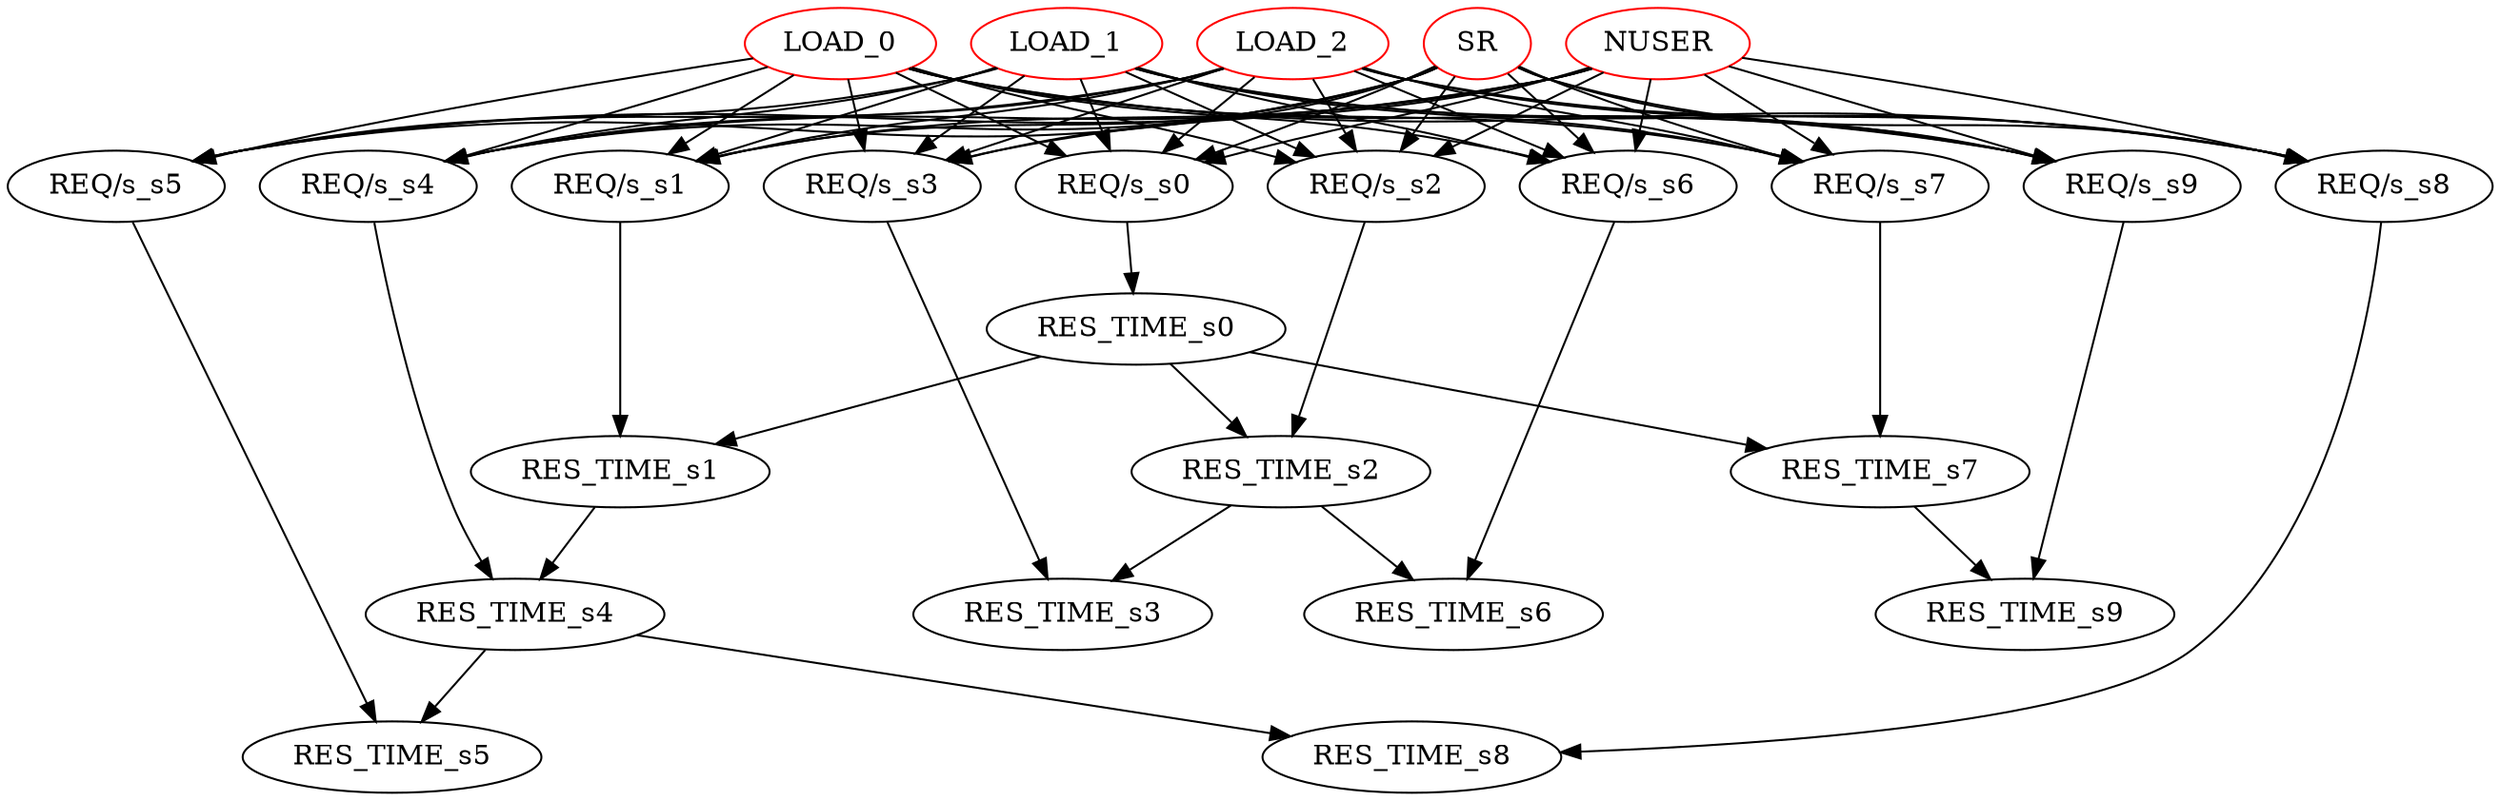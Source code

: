 strict digraph "" {
	NUSER	[color=red];
	"REQ/s_s0"	[color=black];
	NUSER -> "REQ/s_s0";
	"REQ/s_s1"	[color=black];
	NUSER -> "REQ/s_s1";
	"REQ/s_s2"	[color=black];
	NUSER -> "REQ/s_s2";
	"REQ/s_s3"	[color=black];
	NUSER -> "REQ/s_s3";
	"REQ/s_s4"	[color=black];
	NUSER -> "REQ/s_s4";
	"REQ/s_s5"	[color=black];
	NUSER -> "REQ/s_s5";
	"REQ/s_s6"	[color=black];
	NUSER -> "REQ/s_s6";
	"REQ/s_s7"	[color=black];
	NUSER -> "REQ/s_s7";
	"REQ/s_s8"	[color=black];
	NUSER -> "REQ/s_s8";
	"REQ/s_s9"	[color=black];
	NUSER -> "REQ/s_s9";
	LOAD_0	[color=red];
	LOAD_0 -> "REQ/s_s0";
	LOAD_0 -> "REQ/s_s1";
	LOAD_0 -> "REQ/s_s2";
	LOAD_0 -> "REQ/s_s3";
	LOAD_0 -> "REQ/s_s4";
	LOAD_0 -> "REQ/s_s5";
	LOAD_0 -> "REQ/s_s6";
	LOAD_0 -> "REQ/s_s7";
	LOAD_0 -> "REQ/s_s8";
	LOAD_0 -> "REQ/s_s9";
	LOAD_1	[color=red];
	LOAD_1 -> "REQ/s_s0";
	LOAD_1 -> "REQ/s_s1";
	LOAD_1 -> "REQ/s_s2";
	LOAD_1 -> "REQ/s_s3";
	LOAD_1 -> "REQ/s_s4";
	LOAD_1 -> "REQ/s_s5";
	LOAD_1 -> "REQ/s_s6";
	LOAD_1 -> "REQ/s_s7";
	LOAD_1 -> "REQ/s_s8";
	LOAD_1 -> "REQ/s_s9";
	LOAD_2	[color=red];
	LOAD_2 -> "REQ/s_s0";
	LOAD_2 -> "REQ/s_s1";
	LOAD_2 -> "REQ/s_s2";
	LOAD_2 -> "REQ/s_s3";
	LOAD_2 -> "REQ/s_s4";
	LOAD_2 -> "REQ/s_s5";
	LOAD_2 -> "REQ/s_s6";
	LOAD_2 -> "REQ/s_s7";
	LOAD_2 -> "REQ/s_s8";
	LOAD_2 -> "REQ/s_s9";
	SR	[color=red];
	SR -> "REQ/s_s0";
	SR -> "REQ/s_s1";
	SR -> "REQ/s_s2";
	SR -> "REQ/s_s3";
	SR -> "REQ/s_s4";
	SR -> "REQ/s_s5";
	SR -> "REQ/s_s6";
	SR -> "REQ/s_s7";
	SR -> "REQ/s_s8";
	SR -> "REQ/s_s9";
	RES_TIME_s0	[color=black];
	"REQ/s_s0" -> RES_TIME_s0;
	RES_TIME_s1	[color=black];
	"REQ/s_s1" -> RES_TIME_s1;
	RES_TIME_s2	[color=black];
	"REQ/s_s2" -> RES_TIME_s2;
	RES_TIME_s3	[color=black];
	"REQ/s_s3" -> RES_TIME_s3;
	RES_TIME_s4	[color=black];
	"REQ/s_s4" -> RES_TIME_s4;
	RES_TIME_s5	[color=black];
	"REQ/s_s5" -> RES_TIME_s5;
	RES_TIME_s6	[color=black];
	"REQ/s_s6" -> RES_TIME_s6;
	RES_TIME_s7	[color=black];
	"REQ/s_s7" -> RES_TIME_s7;
	RES_TIME_s8	[color=black];
	"REQ/s_s8" -> RES_TIME_s8;
	RES_TIME_s9	[color=black];
	"REQ/s_s9" -> RES_TIME_s9;
	RES_TIME_s0 -> RES_TIME_s1;
	RES_TIME_s0 -> RES_TIME_s2;
	RES_TIME_s0 -> RES_TIME_s7;
	RES_TIME_s1 -> RES_TIME_s4;
	RES_TIME_s2 -> RES_TIME_s3;
	RES_TIME_s2 -> RES_TIME_s6;
	RES_TIME_s4 -> RES_TIME_s5;
	RES_TIME_s4 -> RES_TIME_s8;
	RES_TIME_s7 -> RES_TIME_s9;
}
